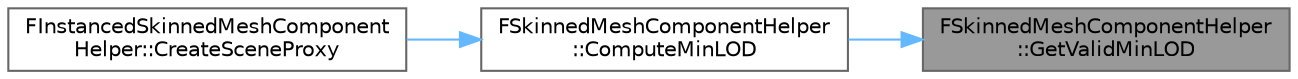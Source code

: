 digraph "FSkinnedMeshComponentHelper::GetValidMinLOD"
{
 // INTERACTIVE_SVG=YES
 // LATEX_PDF_SIZE
  bgcolor="transparent";
  edge [fontname=Helvetica,fontsize=10,labelfontname=Helvetica,labelfontsize=10];
  node [fontname=Helvetica,fontsize=10,shape=box,height=0.2,width=0.4];
  rankdir="RL";
  Node1 [id="Node000001",label="FSkinnedMeshComponentHelper\l::GetValidMinLOD",height=0.2,width=0.4,color="gray40", fillcolor="grey60", style="filled", fontcolor="black",tooltip=" "];
  Node1 -> Node2 [id="edge1_Node000001_Node000002",dir="back",color="steelblue1",style="solid",tooltip=" "];
  Node2 [id="Node000002",label="FSkinnedMeshComponentHelper\l::ComputeMinLOD",height=0.2,width=0.4,color="grey40", fillcolor="white", style="filled",URL="$d5/dc7/classFSkinnedMeshComponentHelper.html#a0ded7b32ba4e195c30b802415cc42e4c",tooltip=" "];
  Node2 -> Node3 [id="edge2_Node000002_Node000003",dir="back",color="steelblue1",style="solid",tooltip=" "];
  Node3 [id="Node000003",label="FInstancedSkinnedMeshComponent\lHelper::CreateSceneProxy",height=0.2,width=0.4,color="grey40", fillcolor="white", style="filled",URL="$db/dc5/classFInstancedSkinnedMeshComponentHelper.html#a2ccae4f2bede2091c27fb38f1284f58d",tooltip=" "];
}
